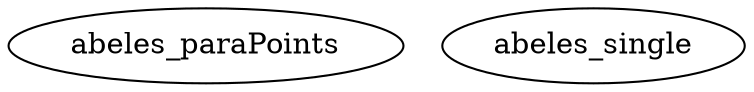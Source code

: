 /* Created by mdot for Matlab */
digraph m2html {

  abeles_paraPoints [URL="abeles_paraPoints.html"];
  abeles_single [URL="abeles_single.html"];
}